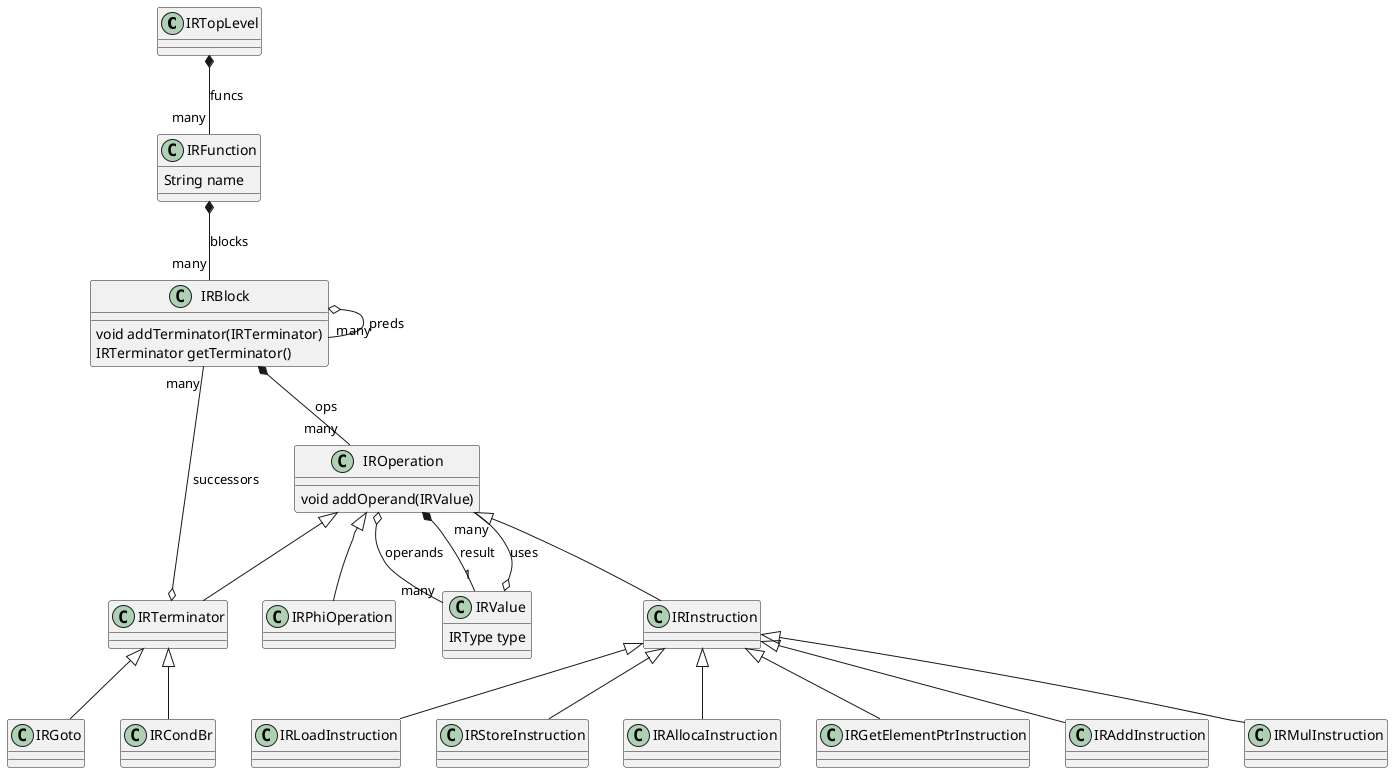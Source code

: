 
@startuml
class IRTopLevel
class IRFunction{
String name
}
class IRBlock {
 void addTerminator(IRTerminator)
 IRTerminator getTerminator()
}
class IROperation {
 void addOperand(IRValue)
}
class IRInstruction
class IRTerminator
class IRPhiOperation

class IRValue {
 IRType type
}

IROperation <|-- IRInstruction
IROperation <|-- IRTerminator
IROperation <|-- IRPhiOperation

IRInstruction <|-- IRAddInstruction
IRInstruction <|-- IRMulInstruction
IRInstruction <|-- IRLoadInstruction
IRInstruction <|-- IRStoreInstruction
IRInstruction <|-- IRAllocaInstruction
IRInstruction <|-- IRGetElementPtrInstruction

IRTerminator <|-- IRGoto
IRTerminator <|-- IRCondBr


IRTopLevel *-- "many" IRFunction : funcs
IRFunction *-- "many" IRBlock : blocks
IRBlock o-- "many" IRBlock : preds
IRBlock *-- "many" IROperation : ops
IROperation o-- "many" IRValue : operands
IROperation *-- "1" IRValue : result
IRValue o-- "many" IROperation : uses
IRTerminator o-- "many" IRBlock : successors 

@enduml